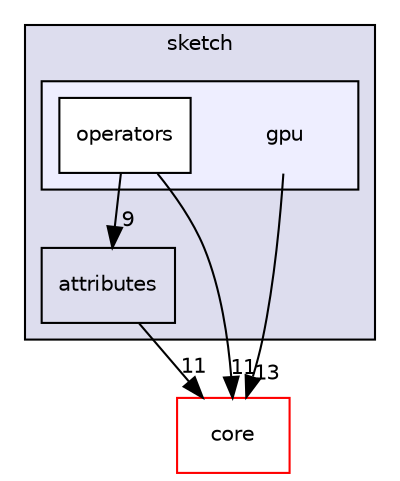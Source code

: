 digraph "arm_compute/dynamic_fusion/sketch/gpu" {
  compound=true
  node [ fontsize="10", fontname="Helvetica"];
  edge [ labelfontsize="10", labelfontname="Helvetica"];
  subgraph clusterdir_3259c0fb095abc99930fe6844d6dd442 {
    graph [ bgcolor="#ddddee", pencolor="black", label="sketch" fontname="Helvetica", fontsize="10", URL="dir_3259c0fb095abc99930fe6844d6dd442.xhtml"]
  dir_fb60af501ba790f5a2523771a799cc00 [shape=box label="attributes" URL="dir_fb60af501ba790f5a2523771a799cc00.xhtml"];
  subgraph clusterdir_14626d6ef94760c2ad0cd0335cce44ee {
    graph [ bgcolor="#eeeeff", pencolor="black", label="" URL="dir_14626d6ef94760c2ad0cd0335cce44ee.xhtml"];
    dir_14626d6ef94760c2ad0cd0335cce44ee [shape=plaintext label="gpu"];
  dir_2d04589ec4a450f8bb275c6c932eac90 [shape=box label="operators" fillcolor="white" style="filled" URL="dir_2d04589ec4a450f8bb275c6c932eac90.xhtml"];
  }
  }
  dir_1fb090f0c6070330bfaccc4236d3ca0d [shape=box label="core" fillcolor="white" style="filled" color="red" URL="dir_1fb090f0c6070330bfaccc4236d3ca0d.xhtml"];
  dir_fb60af501ba790f5a2523771a799cc00->dir_1fb090f0c6070330bfaccc4236d3ca0d [headlabel="11", labeldistance=1.5 headhref="dir_000058_000001.xhtml"];
  dir_14626d6ef94760c2ad0cd0335cce44ee->dir_1fb090f0c6070330bfaccc4236d3ca0d [headlabel="13", labeldistance=1.5 headhref="dir_000059_000001.xhtml"];
  dir_2d04589ec4a450f8bb275c6c932eac90->dir_1fb090f0c6070330bfaccc4236d3ca0d [headlabel="11", labeldistance=1.5 headhref="dir_000060_000001.xhtml"];
  dir_2d04589ec4a450f8bb275c6c932eac90->dir_fb60af501ba790f5a2523771a799cc00 [headlabel="9", labeldistance=1.5 headhref="dir_000060_000058.xhtml"];
}
